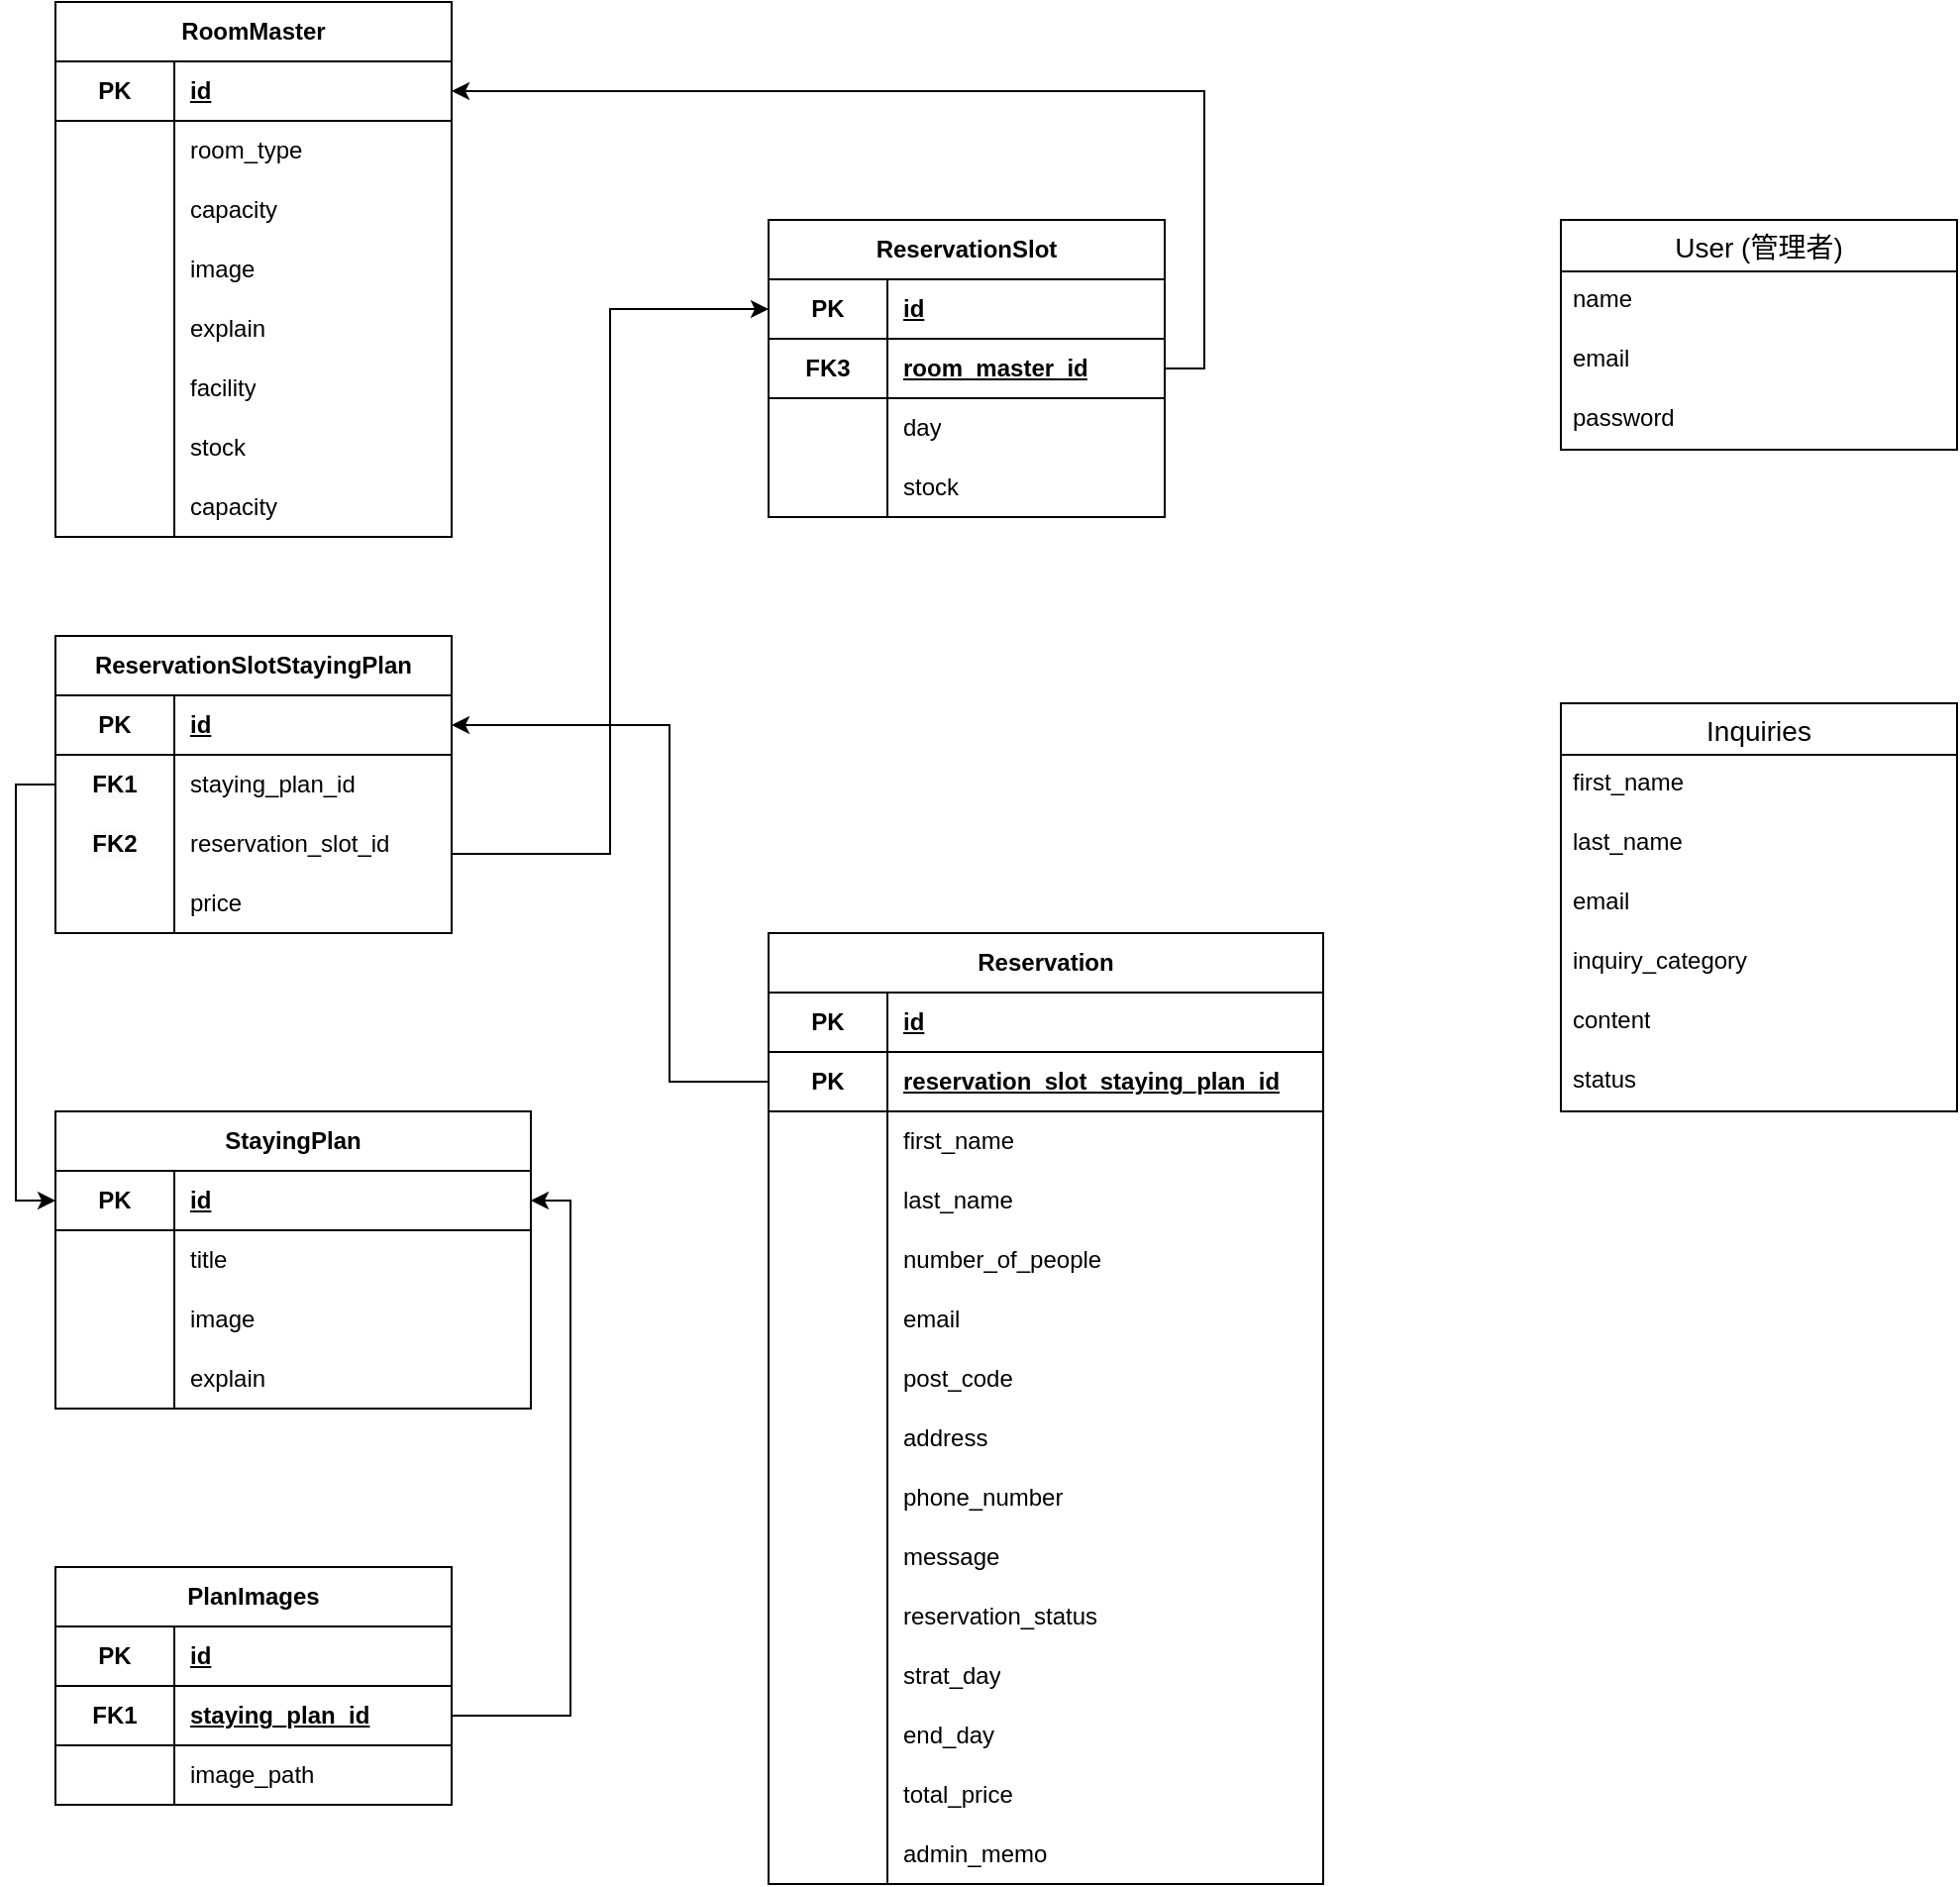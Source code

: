 <mxfile version="21.7.1" type="github">
  <diagram id="R2lEEEUBdFMjLlhIrx00" name="Page-1">
    <mxGraphModel dx="1674" dy="1890" grid="1" gridSize="10" guides="1" tooltips="1" connect="1" arrows="1" fold="1" page="1" pageScale="1" pageWidth="850" pageHeight="1100" math="0" shadow="0" extFonts="Permanent Marker^https://fonts.googleapis.com/css?family=Permanent+Marker">
      <root>
        <mxCell id="0" />
        <mxCell id="1" parent="0" />
        <mxCell id="_ixfMY5MAVE4iLFDtZC8-1" value="Reservation" style="shape=table;startSize=30;container=1;collapsible=1;childLayout=tableLayout;fixedRows=1;rowLines=0;fontStyle=1;align=center;resizeLast=1;html=1;whiteSpace=wrap;" parent="1" vertex="1">
          <mxGeometry x="480" y="440" width="280" height="480" as="geometry" />
        </mxCell>
        <mxCell id="_ixfMY5MAVE4iLFDtZC8-5" value="" style="shape=tableRow;horizontal=0;startSize=0;swimlaneHead=0;swimlaneBody=0;fillColor=none;collapsible=0;dropTarget=0;points=[[0,0.5],[1,0.5]];portConstraint=eastwest;top=0;left=0;right=0;bottom=1;html=1;" parent="_ixfMY5MAVE4iLFDtZC8-1" vertex="1">
          <mxGeometry y="30" width="280" height="30" as="geometry" />
        </mxCell>
        <mxCell id="_ixfMY5MAVE4iLFDtZC8-6" value="PK" style="shape=partialRectangle;connectable=0;fillColor=none;top=0;left=0;bottom=0;right=0;fontStyle=1;overflow=hidden;html=1;whiteSpace=wrap;" parent="_ixfMY5MAVE4iLFDtZC8-5" vertex="1">
          <mxGeometry width="60" height="30" as="geometry">
            <mxRectangle width="60" height="30" as="alternateBounds" />
          </mxGeometry>
        </mxCell>
        <mxCell id="_ixfMY5MAVE4iLFDtZC8-7" value="id" style="shape=partialRectangle;connectable=0;fillColor=none;top=0;left=0;bottom=0;right=0;align=left;spacingLeft=6;fontStyle=5;overflow=hidden;html=1;whiteSpace=wrap;" parent="_ixfMY5MAVE4iLFDtZC8-5" vertex="1">
          <mxGeometry x="60" width="220" height="30" as="geometry">
            <mxRectangle width="220" height="30" as="alternateBounds" />
          </mxGeometry>
        </mxCell>
        <mxCell id="RzWuvaZrJXU_ZFxcbraV-10" value="" style="shape=tableRow;horizontal=0;startSize=0;swimlaneHead=0;swimlaneBody=0;fillColor=none;collapsible=0;dropTarget=0;points=[[0,0.5],[1,0.5]];portConstraint=eastwest;top=0;left=0;right=0;bottom=1;html=1;" vertex="1" parent="_ixfMY5MAVE4iLFDtZC8-1">
          <mxGeometry y="60" width="280" height="30" as="geometry" />
        </mxCell>
        <mxCell id="RzWuvaZrJXU_ZFxcbraV-11" value="PK" style="shape=partialRectangle;connectable=0;fillColor=none;top=0;left=0;bottom=0;right=0;fontStyle=1;overflow=hidden;html=1;whiteSpace=wrap;" vertex="1" parent="RzWuvaZrJXU_ZFxcbraV-10">
          <mxGeometry width="60" height="30" as="geometry">
            <mxRectangle width="60" height="30" as="alternateBounds" />
          </mxGeometry>
        </mxCell>
        <mxCell id="RzWuvaZrJXU_ZFxcbraV-12" value="reservation_slot_staying_plan_id" style="shape=partialRectangle;connectable=0;fillColor=none;top=0;left=0;bottom=0;right=0;align=left;spacingLeft=6;fontStyle=5;overflow=hidden;html=1;whiteSpace=wrap;" vertex="1" parent="RzWuvaZrJXU_ZFxcbraV-10">
          <mxGeometry x="60" width="220" height="30" as="geometry">
            <mxRectangle width="220" height="30" as="alternateBounds" />
          </mxGeometry>
        </mxCell>
        <mxCell id="_ixfMY5MAVE4iLFDtZC8-8" value="" style="shape=tableRow;horizontal=0;startSize=0;swimlaneHead=0;swimlaneBody=0;fillColor=none;collapsible=0;dropTarget=0;points=[[0,0.5],[1,0.5]];portConstraint=eastwest;top=0;left=0;right=0;bottom=0;html=1;" parent="_ixfMY5MAVE4iLFDtZC8-1" vertex="1">
          <mxGeometry y="90" width="280" height="30" as="geometry" />
        </mxCell>
        <mxCell id="_ixfMY5MAVE4iLFDtZC8-9" value="" style="shape=partialRectangle;connectable=0;fillColor=none;top=0;left=0;bottom=0;right=0;editable=1;overflow=hidden;html=1;whiteSpace=wrap;" parent="_ixfMY5MAVE4iLFDtZC8-8" vertex="1">
          <mxGeometry width="60" height="30" as="geometry">
            <mxRectangle width="60" height="30" as="alternateBounds" />
          </mxGeometry>
        </mxCell>
        <mxCell id="_ixfMY5MAVE4iLFDtZC8-10" value="first_name" style="shape=partialRectangle;connectable=0;fillColor=none;top=0;left=0;bottom=0;right=0;align=left;spacingLeft=6;overflow=hidden;html=1;whiteSpace=wrap;" parent="_ixfMY5MAVE4iLFDtZC8-8" vertex="1">
          <mxGeometry x="60" width="220" height="30" as="geometry">
            <mxRectangle width="220" height="30" as="alternateBounds" />
          </mxGeometry>
        </mxCell>
        <mxCell id="_ixfMY5MAVE4iLFDtZC8-11" value="" style="shape=tableRow;horizontal=0;startSize=0;swimlaneHead=0;swimlaneBody=0;fillColor=none;collapsible=0;dropTarget=0;points=[[0,0.5],[1,0.5]];portConstraint=eastwest;top=0;left=0;right=0;bottom=0;html=1;" parent="_ixfMY5MAVE4iLFDtZC8-1" vertex="1">
          <mxGeometry y="120" width="280" height="30" as="geometry" />
        </mxCell>
        <mxCell id="_ixfMY5MAVE4iLFDtZC8-12" value="" style="shape=partialRectangle;connectable=0;fillColor=none;top=0;left=0;bottom=0;right=0;editable=1;overflow=hidden;html=1;whiteSpace=wrap;" parent="_ixfMY5MAVE4iLFDtZC8-11" vertex="1">
          <mxGeometry width="60" height="30" as="geometry">
            <mxRectangle width="60" height="30" as="alternateBounds" />
          </mxGeometry>
        </mxCell>
        <mxCell id="_ixfMY5MAVE4iLFDtZC8-13" value="last_name" style="shape=partialRectangle;connectable=0;fillColor=none;top=0;left=0;bottom=0;right=0;align=left;spacingLeft=6;overflow=hidden;html=1;whiteSpace=wrap;" parent="_ixfMY5MAVE4iLFDtZC8-11" vertex="1">
          <mxGeometry x="60" width="220" height="30" as="geometry">
            <mxRectangle width="220" height="30" as="alternateBounds" />
          </mxGeometry>
        </mxCell>
        <mxCell id="_ixfMY5MAVE4iLFDtZC8-115" value="" style="shape=tableRow;horizontal=0;startSize=0;swimlaneHead=0;swimlaneBody=0;fillColor=none;collapsible=0;dropTarget=0;points=[[0,0.5],[1,0.5]];portConstraint=eastwest;top=0;left=0;right=0;bottom=0;html=1;" parent="_ixfMY5MAVE4iLFDtZC8-1" vertex="1">
          <mxGeometry y="150" width="280" height="30" as="geometry" />
        </mxCell>
        <mxCell id="_ixfMY5MAVE4iLFDtZC8-116" value="" style="shape=partialRectangle;connectable=0;fillColor=none;top=0;left=0;bottom=0;right=0;editable=1;overflow=hidden;html=1;whiteSpace=wrap;" parent="_ixfMY5MAVE4iLFDtZC8-115" vertex="1">
          <mxGeometry width="60" height="30" as="geometry">
            <mxRectangle width="60" height="30" as="alternateBounds" />
          </mxGeometry>
        </mxCell>
        <mxCell id="_ixfMY5MAVE4iLFDtZC8-117" value="number_of_people" style="shape=partialRectangle;connectable=0;fillColor=none;top=0;left=0;bottom=0;right=0;align=left;spacingLeft=6;overflow=hidden;html=1;whiteSpace=wrap;" parent="_ixfMY5MAVE4iLFDtZC8-115" vertex="1">
          <mxGeometry x="60" width="220" height="30" as="geometry">
            <mxRectangle width="220" height="30" as="alternateBounds" />
          </mxGeometry>
        </mxCell>
        <mxCell id="_ixfMY5MAVE4iLFDtZC8-94" value="" style="shape=tableRow;horizontal=0;startSize=0;swimlaneHead=0;swimlaneBody=0;fillColor=none;collapsible=0;dropTarget=0;points=[[0,0.5],[1,0.5]];portConstraint=eastwest;top=0;left=0;right=0;bottom=0;html=1;" parent="_ixfMY5MAVE4iLFDtZC8-1" vertex="1">
          <mxGeometry y="180" width="280" height="30" as="geometry" />
        </mxCell>
        <mxCell id="_ixfMY5MAVE4iLFDtZC8-95" value="" style="shape=partialRectangle;connectable=0;fillColor=none;top=0;left=0;bottom=0;right=0;editable=1;overflow=hidden;html=1;whiteSpace=wrap;" parent="_ixfMY5MAVE4iLFDtZC8-94" vertex="1">
          <mxGeometry width="60" height="30" as="geometry">
            <mxRectangle width="60" height="30" as="alternateBounds" />
          </mxGeometry>
        </mxCell>
        <mxCell id="_ixfMY5MAVE4iLFDtZC8-96" value="email" style="shape=partialRectangle;connectable=0;fillColor=none;top=0;left=0;bottom=0;right=0;align=left;spacingLeft=6;overflow=hidden;html=1;whiteSpace=wrap;" parent="_ixfMY5MAVE4iLFDtZC8-94" vertex="1">
          <mxGeometry x="60" width="220" height="30" as="geometry">
            <mxRectangle width="220" height="30" as="alternateBounds" />
          </mxGeometry>
        </mxCell>
        <mxCell id="_ixfMY5MAVE4iLFDtZC8-100" value="" style="shape=tableRow;horizontal=0;startSize=0;swimlaneHead=0;swimlaneBody=0;fillColor=none;collapsible=0;dropTarget=0;points=[[0,0.5],[1,0.5]];portConstraint=eastwest;top=0;left=0;right=0;bottom=0;html=1;" parent="_ixfMY5MAVE4iLFDtZC8-1" vertex="1">
          <mxGeometry y="210" width="280" height="30" as="geometry" />
        </mxCell>
        <mxCell id="_ixfMY5MAVE4iLFDtZC8-101" value="" style="shape=partialRectangle;connectable=0;fillColor=none;top=0;left=0;bottom=0;right=0;editable=1;overflow=hidden;html=1;whiteSpace=wrap;" parent="_ixfMY5MAVE4iLFDtZC8-100" vertex="1">
          <mxGeometry width="60" height="30" as="geometry">
            <mxRectangle width="60" height="30" as="alternateBounds" />
          </mxGeometry>
        </mxCell>
        <mxCell id="_ixfMY5MAVE4iLFDtZC8-102" value="post_code" style="shape=partialRectangle;connectable=0;fillColor=none;top=0;left=0;bottom=0;right=0;align=left;spacingLeft=6;overflow=hidden;html=1;whiteSpace=wrap;" parent="_ixfMY5MAVE4iLFDtZC8-100" vertex="1">
          <mxGeometry x="60" width="220" height="30" as="geometry">
            <mxRectangle width="220" height="30" as="alternateBounds" />
          </mxGeometry>
        </mxCell>
        <mxCell id="_ixfMY5MAVE4iLFDtZC8-97" value="" style="shape=tableRow;horizontal=0;startSize=0;swimlaneHead=0;swimlaneBody=0;fillColor=none;collapsible=0;dropTarget=0;points=[[0,0.5],[1,0.5]];portConstraint=eastwest;top=0;left=0;right=0;bottom=0;html=1;" parent="_ixfMY5MAVE4iLFDtZC8-1" vertex="1">
          <mxGeometry y="240" width="280" height="30" as="geometry" />
        </mxCell>
        <mxCell id="_ixfMY5MAVE4iLFDtZC8-98" value="" style="shape=partialRectangle;connectable=0;fillColor=none;top=0;left=0;bottom=0;right=0;editable=1;overflow=hidden;html=1;whiteSpace=wrap;" parent="_ixfMY5MAVE4iLFDtZC8-97" vertex="1">
          <mxGeometry width="60" height="30" as="geometry">
            <mxRectangle width="60" height="30" as="alternateBounds" />
          </mxGeometry>
        </mxCell>
        <mxCell id="_ixfMY5MAVE4iLFDtZC8-99" value="address" style="shape=partialRectangle;connectable=0;fillColor=none;top=0;left=0;bottom=0;right=0;align=left;spacingLeft=6;overflow=hidden;html=1;whiteSpace=wrap;" parent="_ixfMY5MAVE4iLFDtZC8-97" vertex="1">
          <mxGeometry x="60" width="220" height="30" as="geometry">
            <mxRectangle width="220" height="30" as="alternateBounds" />
          </mxGeometry>
        </mxCell>
        <mxCell id="_ixfMY5MAVE4iLFDtZC8-103" value="" style="shape=tableRow;horizontal=0;startSize=0;swimlaneHead=0;swimlaneBody=0;fillColor=none;collapsible=0;dropTarget=0;points=[[0,0.5],[1,0.5]];portConstraint=eastwest;top=0;left=0;right=0;bottom=0;html=1;" parent="_ixfMY5MAVE4iLFDtZC8-1" vertex="1">
          <mxGeometry y="270" width="280" height="30" as="geometry" />
        </mxCell>
        <mxCell id="_ixfMY5MAVE4iLFDtZC8-104" value="" style="shape=partialRectangle;connectable=0;fillColor=none;top=0;left=0;bottom=0;right=0;editable=1;overflow=hidden;html=1;whiteSpace=wrap;" parent="_ixfMY5MAVE4iLFDtZC8-103" vertex="1">
          <mxGeometry width="60" height="30" as="geometry">
            <mxRectangle width="60" height="30" as="alternateBounds" />
          </mxGeometry>
        </mxCell>
        <mxCell id="_ixfMY5MAVE4iLFDtZC8-105" value="phone_number" style="shape=partialRectangle;connectable=0;fillColor=none;top=0;left=0;bottom=0;right=0;align=left;spacingLeft=6;overflow=hidden;html=1;whiteSpace=wrap;" parent="_ixfMY5MAVE4iLFDtZC8-103" vertex="1">
          <mxGeometry x="60" width="220" height="30" as="geometry">
            <mxRectangle width="220" height="30" as="alternateBounds" />
          </mxGeometry>
        </mxCell>
        <mxCell id="_ixfMY5MAVE4iLFDtZC8-106" value="" style="shape=tableRow;horizontal=0;startSize=0;swimlaneHead=0;swimlaneBody=0;fillColor=none;collapsible=0;dropTarget=0;points=[[0,0.5],[1,0.5]];portConstraint=eastwest;top=0;left=0;right=0;bottom=0;html=1;" parent="_ixfMY5MAVE4iLFDtZC8-1" vertex="1">
          <mxGeometry y="300" width="280" height="30" as="geometry" />
        </mxCell>
        <mxCell id="_ixfMY5MAVE4iLFDtZC8-107" value="" style="shape=partialRectangle;connectable=0;fillColor=none;top=0;left=0;bottom=0;right=0;editable=1;overflow=hidden;html=1;whiteSpace=wrap;" parent="_ixfMY5MAVE4iLFDtZC8-106" vertex="1">
          <mxGeometry width="60" height="30" as="geometry">
            <mxRectangle width="60" height="30" as="alternateBounds" />
          </mxGeometry>
        </mxCell>
        <mxCell id="_ixfMY5MAVE4iLFDtZC8-108" value="message" style="shape=partialRectangle;connectable=0;fillColor=none;top=0;left=0;bottom=0;right=0;align=left;spacingLeft=6;overflow=hidden;html=1;whiteSpace=wrap;" parent="_ixfMY5MAVE4iLFDtZC8-106" vertex="1">
          <mxGeometry x="60" width="220" height="30" as="geometry">
            <mxRectangle width="220" height="30" as="alternateBounds" />
          </mxGeometry>
        </mxCell>
        <mxCell id="nkFYvrB3Nfpvy7fEfLyU-3" value="" style="shape=tableRow;horizontal=0;startSize=0;swimlaneHead=0;swimlaneBody=0;fillColor=none;collapsible=0;dropTarget=0;points=[[0,0.5],[1,0.5]];portConstraint=eastwest;top=0;left=0;right=0;bottom=0;html=1;" parent="_ixfMY5MAVE4iLFDtZC8-1" vertex="1">
          <mxGeometry y="330" width="280" height="30" as="geometry" />
        </mxCell>
        <mxCell id="nkFYvrB3Nfpvy7fEfLyU-4" value="" style="shape=partialRectangle;connectable=0;fillColor=none;top=0;left=0;bottom=0;right=0;editable=1;overflow=hidden;html=1;whiteSpace=wrap;" parent="nkFYvrB3Nfpvy7fEfLyU-3" vertex="1">
          <mxGeometry width="60" height="30" as="geometry">
            <mxRectangle width="60" height="30" as="alternateBounds" />
          </mxGeometry>
        </mxCell>
        <mxCell id="nkFYvrB3Nfpvy7fEfLyU-5" value="reservation_status" style="shape=partialRectangle;connectable=0;fillColor=none;top=0;left=0;bottom=0;right=0;align=left;spacingLeft=6;overflow=hidden;html=1;whiteSpace=wrap;" parent="nkFYvrB3Nfpvy7fEfLyU-3" vertex="1">
          <mxGeometry x="60" width="220" height="30" as="geometry">
            <mxRectangle width="220" height="30" as="alternateBounds" />
          </mxGeometry>
        </mxCell>
        <mxCell id="nkFYvrB3Nfpvy7fEfLyU-24" value="" style="shape=tableRow;horizontal=0;startSize=0;swimlaneHead=0;swimlaneBody=0;fillColor=none;collapsible=0;dropTarget=0;points=[[0,0.5],[1,0.5]];portConstraint=eastwest;top=0;left=0;right=0;bottom=0;html=1;" parent="_ixfMY5MAVE4iLFDtZC8-1" vertex="1">
          <mxGeometry y="360" width="280" height="30" as="geometry" />
        </mxCell>
        <mxCell id="nkFYvrB3Nfpvy7fEfLyU-25" value="" style="shape=partialRectangle;connectable=0;fillColor=none;top=0;left=0;bottom=0;right=0;editable=1;overflow=hidden;html=1;whiteSpace=wrap;" parent="nkFYvrB3Nfpvy7fEfLyU-24" vertex="1">
          <mxGeometry width="60" height="30" as="geometry">
            <mxRectangle width="60" height="30" as="alternateBounds" />
          </mxGeometry>
        </mxCell>
        <mxCell id="nkFYvrB3Nfpvy7fEfLyU-26" value="strat_day" style="shape=partialRectangle;connectable=0;fillColor=none;top=0;left=0;bottom=0;right=0;align=left;spacingLeft=6;overflow=hidden;html=1;whiteSpace=wrap;" parent="nkFYvrB3Nfpvy7fEfLyU-24" vertex="1">
          <mxGeometry x="60" width="220" height="30" as="geometry">
            <mxRectangle width="220" height="30" as="alternateBounds" />
          </mxGeometry>
        </mxCell>
        <mxCell id="duWjMnijmBsmm2A-lt3h-3" value="" style="shape=tableRow;horizontal=0;startSize=0;swimlaneHead=0;swimlaneBody=0;fillColor=none;collapsible=0;dropTarget=0;points=[[0,0.5],[1,0.5]];portConstraint=eastwest;top=0;left=0;right=0;bottom=0;html=1;" parent="_ixfMY5MAVE4iLFDtZC8-1" vertex="1">
          <mxGeometry y="390" width="280" height="30" as="geometry" />
        </mxCell>
        <mxCell id="duWjMnijmBsmm2A-lt3h-4" value="" style="shape=partialRectangle;connectable=0;fillColor=none;top=0;left=0;bottom=0;right=0;editable=1;overflow=hidden;html=1;whiteSpace=wrap;" parent="duWjMnijmBsmm2A-lt3h-3" vertex="1">
          <mxGeometry width="60" height="30" as="geometry">
            <mxRectangle width="60" height="30" as="alternateBounds" />
          </mxGeometry>
        </mxCell>
        <mxCell id="duWjMnijmBsmm2A-lt3h-5" value="end_day" style="shape=partialRectangle;connectable=0;fillColor=none;top=0;left=0;bottom=0;right=0;align=left;spacingLeft=6;overflow=hidden;html=1;whiteSpace=wrap;" parent="duWjMnijmBsmm2A-lt3h-3" vertex="1">
          <mxGeometry x="60" width="220" height="30" as="geometry">
            <mxRectangle width="220" height="30" as="alternateBounds" />
          </mxGeometry>
        </mxCell>
        <mxCell id="duWjMnijmBsmm2A-lt3h-9" value="" style="shape=tableRow;horizontal=0;startSize=0;swimlaneHead=0;swimlaneBody=0;fillColor=none;collapsible=0;dropTarget=0;points=[[0,0.5],[1,0.5]];portConstraint=eastwest;top=0;left=0;right=0;bottom=0;html=1;" parent="_ixfMY5MAVE4iLFDtZC8-1" vertex="1">
          <mxGeometry y="420" width="280" height="30" as="geometry" />
        </mxCell>
        <mxCell id="duWjMnijmBsmm2A-lt3h-10" value="" style="shape=partialRectangle;connectable=0;fillColor=none;top=0;left=0;bottom=0;right=0;editable=1;overflow=hidden;html=1;whiteSpace=wrap;" parent="duWjMnijmBsmm2A-lt3h-9" vertex="1">
          <mxGeometry width="60" height="30" as="geometry">
            <mxRectangle width="60" height="30" as="alternateBounds" />
          </mxGeometry>
        </mxCell>
        <mxCell id="duWjMnijmBsmm2A-lt3h-11" value="total_price" style="shape=partialRectangle;connectable=0;fillColor=none;top=0;left=0;bottom=0;right=0;align=left;spacingLeft=6;overflow=hidden;html=1;whiteSpace=wrap;" parent="duWjMnijmBsmm2A-lt3h-9" vertex="1">
          <mxGeometry x="60" width="220" height="30" as="geometry">
            <mxRectangle width="220" height="30" as="alternateBounds" />
          </mxGeometry>
        </mxCell>
        <mxCell id="nkFYvrB3Nfpvy7fEfLyU-27" value="" style="shape=tableRow;horizontal=0;startSize=0;swimlaneHead=0;swimlaneBody=0;fillColor=none;collapsible=0;dropTarget=0;points=[[0,0.5],[1,0.5]];portConstraint=eastwest;top=0;left=0;right=0;bottom=0;html=1;" parent="_ixfMY5MAVE4iLFDtZC8-1" vertex="1">
          <mxGeometry y="450" width="280" height="30" as="geometry" />
        </mxCell>
        <mxCell id="nkFYvrB3Nfpvy7fEfLyU-28" value="" style="shape=partialRectangle;connectable=0;fillColor=none;top=0;left=0;bottom=0;right=0;editable=1;overflow=hidden;html=1;whiteSpace=wrap;" parent="nkFYvrB3Nfpvy7fEfLyU-27" vertex="1">
          <mxGeometry width="60" height="30" as="geometry">
            <mxRectangle width="60" height="30" as="alternateBounds" />
          </mxGeometry>
        </mxCell>
        <mxCell id="nkFYvrB3Nfpvy7fEfLyU-29" value="admin_memo" style="shape=partialRectangle;connectable=0;fillColor=none;top=0;left=0;bottom=0;right=0;align=left;spacingLeft=6;overflow=hidden;html=1;whiteSpace=wrap;" parent="nkFYvrB3Nfpvy7fEfLyU-27" vertex="1">
          <mxGeometry x="60" width="220" height="30" as="geometry">
            <mxRectangle width="220" height="30" as="alternateBounds" />
          </mxGeometry>
        </mxCell>
        <mxCell id="_ixfMY5MAVE4iLFDtZC8-14" value="StayingPlan" style="shape=table;startSize=30;container=1;collapsible=1;childLayout=tableLayout;fixedRows=1;rowLines=0;fontStyle=1;align=center;resizeLast=1;html=1;whiteSpace=wrap;" parent="1" vertex="1">
          <mxGeometry x="120" y="530" width="240" height="150" as="geometry">
            <mxRectangle x="120" y="480" width="110" height="30" as="alternateBounds" />
          </mxGeometry>
        </mxCell>
        <mxCell id="nkFYvrB3Nfpvy7fEfLyU-54" value="" style="shape=tableRow;horizontal=0;startSize=0;swimlaneHead=0;swimlaneBody=0;fillColor=none;collapsible=0;dropTarget=0;points=[[0,0.5],[1,0.5]];portConstraint=eastwest;top=0;left=0;right=0;bottom=1;html=1;" parent="_ixfMY5MAVE4iLFDtZC8-14" vertex="1">
          <mxGeometry y="30" width="240" height="30" as="geometry" />
        </mxCell>
        <mxCell id="nkFYvrB3Nfpvy7fEfLyU-55" value="PK" style="shape=partialRectangle;connectable=0;fillColor=none;top=0;left=0;bottom=0;right=0;fontStyle=1;overflow=hidden;html=1;whiteSpace=wrap;" parent="nkFYvrB3Nfpvy7fEfLyU-54" vertex="1">
          <mxGeometry width="60" height="30" as="geometry">
            <mxRectangle width="60" height="30" as="alternateBounds" />
          </mxGeometry>
        </mxCell>
        <mxCell id="nkFYvrB3Nfpvy7fEfLyU-56" value="id" style="shape=partialRectangle;connectable=0;fillColor=none;top=0;left=0;bottom=0;right=0;align=left;spacingLeft=6;fontStyle=5;overflow=hidden;html=1;whiteSpace=wrap;" parent="nkFYvrB3Nfpvy7fEfLyU-54" vertex="1">
          <mxGeometry x="60" width="180" height="30" as="geometry">
            <mxRectangle width="180" height="30" as="alternateBounds" />
          </mxGeometry>
        </mxCell>
        <mxCell id="_ixfMY5MAVE4iLFDtZC8-21" value="" style="shape=tableRow;horizontal=0;startSize=0;swimlaneHead=0;swimlaneBody=0;fillColor=none;collapsible=0;dropTarget=0;points=[[0,0.5],[1,0.5]];portConstraint=eastwest;top=0;left=0;right=0;bottom=0;html=1;" parent="_ixfMY5MAVE4iLFDtZC8-14" vertex="1">
          <mxGeometry y="60" width="240" height="30" as="geometry" />
        </mxCell>
        <mxCell id="_ixfMY5MAVE4iLFDtZC8-22" value="" style="shape=partialRectangle;connectable=0;fillColor=none;top=0;left=0;bottom=0;right=0;editable=1;overflow=hidden;html=1;whiteSpace=wrap;" parent="_ixfMY5MAVE4iLFDtZC8-21" vertex="1">
          <mxGeometry width="60" height="30" as="geometry">
            <mxRectangle width="60" height="30" as="alternateBounds" />
          </mxGeometry>
        </mxCell>
        <mxCell id="_ixfMY5MAVE4iLFDtZC8-23" value="title" style="shape=partialRectangle;connectable=0;fillColor=none;top=0;left=0;bottom=0;right=0;align=left;spacingLeft=6;overflow=hidden;html=1;whiteSpace=wrap;" parent="_ixfMY5MAVE4iLFDtZC8-21" vertex="1">
          <mxGeometry x="60" width="180" height="30" as="geometry">
            <mxRectangle width="180" height="30" as="alternateBounds" />
          </mxGeometry>
        </mxCell>
        <mxCell id="_ixfMY5MAVE4iLFDtZC8-87" value="" style="shape=tableRow;horizontal=0;startSize=0;swimlaneHead=0;swimlaneBody=0;fillColor=none;collapsible=0;dropTarget=0;points=[[0,0.5],[1,0.5]];portConstraint=eastwest;top=0;left=0;right=0;bottom=0;html=1;" parent="_ixfMY5MAVE4iLFDtZC8-14" vertex="1">
          <mxGeometry y="90" width="240" height="30" as="geometry" />
        </mxCell>
        <mxCell id="_ixfMY5MAVE4iLFDtZC8-88" value="" style="shape=partialRectangle;connectable=0;fillColor=none;top=0;left=0;bottom=0;right=0;editable=1;overflow=hidden;html=1;whiteSpace=wrap;" parent="_ixfMY5MAVE4iLFDtZC8-87" vertex="1">
          <mxGeometry width="60" height="30" as="geometry">
            <mxRectangle width="60" height="30" as="alternateBounds" />
          </mxGeometry>
        </mxCell>
        <mxCell id="_ixfMY5MAVE4iLFDtZC8-89" value="image" style="shape=partialRectangle;connectable=0;fillColor=none;top=0;left=0;bottom=0;right=0;align=left;spacingLeft=6;overflow=hidden;html=1;whiteSpace=wrap;" parent="_ixfMY5MAVE4iLFDtZC8-87" vertex="1">
          <mxGeometry x="60" width="180" height="30" as="geometry">
            <mxRectangle width="180" height="30" as="alternateBounds" />
          </mxGeometry>
        </mxCell>
        <mxCell id="_ixfMY5MAVE4iLFDtZC8-90" value="" style="shape=tableRow;horizontal=0;startSize=0;swimlaneHead=0;swimlaneBody=0;fillColor=none;collapsible=0;dropTarget=0;points=[[0,0.5],[1,0.5]];portConstraint=eastwest;top=0;left=0;right=0;bottom=0;html=1;" parent="_ixfMY5MAVE4iLFDtZC8-14" vertex="1">
          <mxGeometry y="120" width="240" height="30" as="geometry" />
        </mxCell>
        <mxCell id="_ixfMY5MAVE4iLFDtZC8-91" value="" style="shape=partialRectangle;connectable=0;fillColor=none;top=0;left=0;bottom=0;right=0;editable=1;overflow=hidden;html=1;whiteSpace=wrap;" parent="_ixfMY5MAVE4iLFDtZC8-90" vertex="1">
          <mxGeometry width="60" height="30" as="geometry">
            <mxRectangle width="60" height="30" as="alternateBounds" />
          </mxGeometry>
        </mxCell>
        <mxCell id="_ixfMY5MAVE4iLFDtZC8-92" value="explain" style="shape=partialRectangle;connectable=0;fillColor=none;top=0;left=0;bottom=0;right=0;align=left;spacingLeft=6;overflow=hidden;html=1;whiteSpace=wrap;" parent="_ixfMY5MAVE4iLFDtZC8-90" vertex="1">
          <mxGeometry x="60" width="180" height="30" as="geometry">
            <mxRectangle width="180" height="30" as="alternateBounds" />
          </mxGeometry>
        </mxCell>
        <mxCell id="_ixfMY5MAVE4iLFDtZC8-27" value="ReservationSlot" style="shape=table;startSize=30;container=1;collapsible=1;childLayout=tableLayout;fixedRows=1;rowLines=0;fontStyle=1;align=center;resizeLast=1;html=1;whiteSpace=wrap;" parent="1" vertex="1">
          <mxGeometry x="480" y="80" width="200" height="150" as="geometry" />
        </mxCell>
        <mxCell id="_ixfMY5MAVE4iLFDtZC8-31" value="" style="shape=tableRow;horizontal=0;startSize=0;swimlaneHead=0;swimlaneBody=0;fillColor=none;collapsible=0;dropTarget=0;points=[[0,0.5],[1,0.5]];portConstraint=eastwest;top=0;left=0;right=0;bottom=1;html=1;" parent="_ixfMY5MAVE4iLFDtZC8-27" vertex="1">
          <mxGeometry y="30" width="200" height="30" as="geometry" />
        </mxCell>
        <mxCell id="_ixfMY5MAVE4iLFDtZC8-32" value="PK" style="shape=partialRectangle;connectable=0;fillColor=none;top=0;left=0;bottom=0;right=0;fontStyle=1;overflow=hidden;html=1;whiteSpace=wrap;" parent="_ixfMY5MAVE4iLFDtZC8-31" vertex="1">
          <mxGeometry width="60" height="30" as="geometry">
            <mxRectangle width="60" height="30" as="alternateBounds" />
          </mxGeometry>
        </mxCell>
        <mxCell id="_ixfMY5MAVE4iLFDtZC8-33" value="id" style="shape=partialRectangle;connectable=0;fillColor=none;top=0;left=0;bottom=0;right=0;align=left;spacingLeft=6;fontStyle=5;overflow=hidden;html=1;whiteSpace=wrap;" parent="_ixfMY5MAVE4iLFDtZC8-31" vertex="1">
          <mxGeometry x="60" width="140" height="30" as="geometry">
            <mxRectangle width="140" height="30" as="alternateBounds" />
          </mxGeometry>
        </mxCell>
        <mxCell id="uPQFOtAX56aPG2OBGJ0J-12" value="" style="shape=tableRow;horizontal=0;startSize=0;swimlaneHead=0;swimlaneBody=0;fillColor=none;collapsible=0;dropTarget=0;points=[[0,0.5],[1,0.5]];portConstraint=eastwest;top=0;left=0;right=0;bottom=1;html=1;" parent="_ixfMY5MAVE4iLFDtZC8-27" vertex="1">
          <mxGeometry y="60" width="200" height="30" as="geometry" />
        </mxCell>
        <mxCell id="uPQFOtAX56aPG2OBGJ0J-13" value="FK3" style="shape=partialRectangle;connectable=0;fillColor=none;top=0;left=0;bottom=0;right=0;fontStyle=1;overflow=hidden;html=1;whiteSpace=wrap;" parent="uPQFOtAX56aPG2OBGJ0J-12" vertex="1">
          <mxGeometry width="60" height="30" as="geometry">
            <mxRectangle width="60" height="30" as="alternateBounds" />
          </mxGeometry>
        </mxCell>
        <mxCell id="uPQFOtAX56aPG2OBGJ0J-14" value="room_master_id" style="shape=partialRectangle;connectable=0;fillColor=none;top=0;left=0;bottom=0;right=0;align=left;spacingLeft=6;fontStyle=5;overflow=hidden;html=1;whiteSpace=wrap;" parent="uPQFOtAX56aPG2OBGJ0J-12" vertex="1">
          <mxGeometry x="60" width="140" height="30" as="geometry">
            <mxRectangle width="140" height="30" as="alternateBounds" />
          </mxGeometry>
        </mxCell>
        <mxCell id="_ixfMY5MAVE4iLFDtZC8-37" value="" style="shape=tableRow;horizontal=0;startSize=0;swimlaneHead=0;swimlaneBody=0;fillColor=none;collapsible=0;dropTarget=0;points=[[0,0.5],[1,0.5]];portConstraint=eastwest;top=0;left=0;right=0;bottom=0;html=1;" parent="_ixfMY5MAVE4iLFDtZC8-27" vertex="1">
          <mxGeometry y="90" width="200" height="30" as="geometry" />
        </mxCell>
        <mxCell id="_ixfMY5MAVE4iLFDtZC8-38" value="" style="shape=partialRectangle;connectable=0;fillColor=none;top=0;left=0;bottom=0;right=0;editable=1;overflow=hidden;html=1;whiteSpace=wrap;" parent="_ixfMY5MAVE4iLFDtZC8-37" vertex="1">
          <mxGeometry width="60" height="30" as="geometry">
            <mxRectangle width="60" height="30" as="alternateBounds" />
          </mxGeometry>
        </mxCell>
        <mxCell id="_ixfMY5MAVE4iLFDtZC8-39" value="day" style="shape=partialRectangle;connectable=0;fillColor=none;top=0;left=0;bottom=0;right=0;align=left;spacingLeft=6;overflow=hidden;html=1;whiteSpace=wrap;" parent="_ixfMY5MAVE4iLFDtZC8-37" vertex="1">
          <mxGeometry x="60" width="140" height="30" as="geometry">
            <mxRectangle width="140" height="30" as="alternateBounds" />
          </mxGeometry>
        </mxCell>
        <mxCell id="_ixfMY5MAVE4iLFDtZC8-67" value="" style="shape=tableRow;horizontal=0;startSize=0;swimlaneHead=0;swimlaneBody=0;fillColor=none;collapsible=0;dropTarget=0;points=[[0,0.5],[1,0.5]];portConstraint=eastwest;top=0;left=0;right=0;bottom=0;html=1;" parent="_ixfMY5MAVE4iLFDtZC8-27" vertex="1">
          <mxGeometry y="120" width="200" height="30" as="geometry" />
        </mxCell>
        <mxCell id="_ixfMY5MAVE4iLFDtZC8-68" value="" style="shape=partialRectangle;connectable=0;fillColor=none;top=0;left=0;bottom=0;right=0;editable=1;overflow=hidden;html=1;whiteSpace=wrap;" parent="_ixfMY5MAVE4iLFDtZC8-67" vertex="1">
          <mxGeometry width="60" height="30" as="geometry">
            <mxRectangle width="60" height="30" as="alternateBounds" />
          </mxGeometry>
        </mxCell>
        <mxCell id="_ixfMY5MAVE4iLFDtZC8-69" value="stock" style="shape=partialRectangle;connectable=0;fillColor=none;top=0;left=0;bottom=0;right=0;align=left;spacingLeft=6;overflow=hidden;html=1;whiteSpace=wrap;" parent="_ixfMY5MAVE4iLFDtZC8-67" vertex="1">
          <mxGeometry x="60" width="140" height="30" as="geometry">
            <mxRectangle width="140" height="30" as="alternateBounds" />
          </mxGeometry>
        </mxCell>
        <mxCell id="_ixfMY5MAVE4iLFDtZC8-54" value="Inquiries" style="swimlane;fontStyle=0;childLayout=stackLayout;horizontal=1;startSize=26;horizontalStack=0;resizeParent=1;resizeParentMax=0;resizeLast=0;collapsible=1;marginBottom=0;align=center;fontSize=14;" parent="1" vertex="1">
          <mxGeometry x="880" y="324" width="200" height="206" as="geometry" />
        </mxCell>
        <mxCell id="_ixfMY5MAVE4iLFDtZC8-55" value="first_name" style="text;strokeColor=none;fillColor=none;spacingLeft=4;spacingRight=4;overflow=hidden;rotatable=0;points=[[0,0.5],[1,0.5]];portConstraint=eastwest;fontSize=12;whiteSpace=wrap;html=1;" parent="_ixfMY5MAVE4iLFDtZC8-54" vertex="1">
          <mxGeometry y="26" width="200" height="30" as="geometry" />
        </mxCell>
        <mxCell id="_ixfMY5MAVE4iLFDtZC8-56" value="last_name" style="text;strokeColor=none;fillColor=none;spacingLeft=4;spacingRight=4;overflow=hidden;rotatable=0;points=[[0,0.5],[1,0.5]];portConstraint=eastwest;fontSize=12;whiteSpace=wrap;html=1;" parent="_ixfMY5MAVE4iLFDtZC8-54" vertex="1">
          <mxGeometry y="56" width="200" height="30" as="geometry" />
        </mxCell>
        <mxCell id="_ixfMY5MAVE4iLFDtZC8-57" value="email" style="text;strokeColor=none;fillColor=none;spacingLeft=4;spacingRight=4;overflow=hidden;rotatable=0;points=[[0,0.5],[1,0.5]];portConstraint=eastwest;fontSize=12;whiteSpace=wrap;html=1;" parent="_ixfMY5MAVE4iLFDtZC8-54" vertex="1">
          <mxGeometry y="86" width="200" height="30" as="geometry" />
        </mxCell>
        <mxCell id="_ixfMY5MAVE4iLFDtZC8-120" value="inquiry_category" style="text;strokeColor=none;fillColor=none;spacingLeft=4;spacingRight=4;overflow=hidden;rotatable=0;points=[[0,0.5],[1,0.5]];portConstraint=eastwest;fontSize=12;whiteSpace=wrap;html=1;" parent="_ixfMY5MAVE4iLFDtZC8-54" vertex="1">
          <mxGeometry y="116" width="200" height="30" as="geometry" />
        </mxCell>
        <mxCell id="_ixfMY5MAVE4iLFDtZC8-121" value="content" style="text;strokeColor=none;fillColor=none;spacingLeft=4;spacingRight=4;overflow=hidden;rotatable=0;points=[[0,0.5],[1,0.5]];portConstraint=eastwest;fontSize=12;whiteSpace=wrap;html=1;" parent="_ixfMY5MAVE4iLFDtZC8-54" vertex="1">
          <mxGeometry y="146" width="200" height="30" as="geometry" />
        </mxCell>
        <mxCell id="_ixfMY5MAVE4iLFDtZC8-122" value="status" style="text;strokeColor=none;fillColor=none;spacingLeft=4;spacingRight=4;overflow=hidden;rotatable=0;points=[[0,0.5],[1,0.5]];portConstraint=eastwest;fontSize=12;whiteSpace=wrap;html=1;" parent="_ixfMY5MAVE4iLFDtZC8-54" vertex="1">
          <mxGeometry y="176" width="200" height="30" as="geometry" />
        </mxCell>
        <mxCell id="_ixfMY5MAVE4iLFDtZC8-58" value="User (管理者)" style="swimlane;fontStyle=0;childLayout=stackLayout;horizontal=1;startSize=26;horizontalStack=0;resizeParent=1;resizeParentMax=0;resizeLast=0;collapsible=1;marginBottom=0;align=center;fontSize=14;" parent="1" vertex="1">
          <mxGeometry x="880" y="80" width="200" height="116" as="geometry" />
        </mxCell>
        <mxCell id="_ixfMY5MAVE4iLFDtZC8-59" value="name" style="text;strokeColor=none;fillColor=none;spacingLeft=4;spacingRight=4;overflow=hidden;rotatable=0;points=[[0,0.5],[1,0.5]];portConstraint=eastwest;fontSize=12;whiteSpace=wrap;html=1;" parent="_ixfMY5MAVE4iLFDtZC8-58" vertex="1">
          <mxGeometry y="26" width="200" height="30" as="geometry" />
        </mxCell>
        <mxCell id="_ixfMY5MAVE4iLFDtZC8-60" value="email" style="text;strokeColor=none;fillColor=none;spacingLeft=4;spacingRight=4;overflow=hidden;rotatable=0;points=[[0,0.5],[1,0.5]];portConstraint=eastwest;fontSize=12;whiteSpace=wrap;html=1;" parent="_ixfMY5MAVE4iLFDtZC8-58" vertex="1">
          <mxGeometry y="56" width="200" height="30" as="geometry" />
        </mxCell>
        <mxCell id="_ixfMY5MAVE4iLFDtZC8-61" value="password" style="text;strokeColor=none;fillColor=none;spacingLeft=4;spacingRight=4;overflow=hidden;rotatable=0;points=[[0,0.5],[1,0.5]];portConstraint=eastwest;fontSize=12;whiteSpace=wrap;html=1;" parent="_ixfMY5MAVE4iLFDtZC8-58" vertex="1">
          <mxGeometry y="86" width="200" height="30" as="geometry" />
        </mxCell>
        <mxCell id="_ixfMY5MAVE4iLFDtZC8-137" value="ReservationSlotStayingPlan" style="shape=table;startSize=30;container=1;collapsible=1;childLayout=tableLayout;fixedRows=1;rowLines=0;fontStyle=1;align=center;resizeLast=1;html=1;whiteSpace=wrap;" parent="1" vertex="1">
          <mxGeometry x="120" y="290" width="200" height="150" as="geometry" />
        </mxCell>
        <mxCell id="_ixfMY5MAVE4iLFDtZC8-141" value="" style="shape=tableRow;horizontal=0;startSize=0;swimlaneHead=0;swimlaneBody=0;fillColor=none;collapsible=0;dropTarget=0;points=[[0,0.5],[1,0.5]];portConstraint=eastwest;top=0;left=0;right=0;bottom=1;html=1;" parent="_ixfMY5MAVE4iLFDtZC8-137" vertex="1">
          <mxGeometry y="30" width="200" height="30" as="geometry" />
        </mxCell>
        <mxCell id="_ixfMY5MAVE4iLFDtZC8-142" value="PK" style="shape=partialRectangle;connectable=0;fillColor=none;top=0;left=0;bottom=0;right=0;fontStyle=1;overflow=hidden;html=1;whiteSpace=wrap;" parent="_ixfMY5MAVE4iLFDtZC8-141" vertex="1">
          <mxGeometry width="60" height="30" as="geometry">
            <mxRectangle width="60" height="30" as="alternateBounds" />
          </mxGeometry>
        </mxCell>
        <mxCell id="_ixfMY5MAVE4iLFDtZC8-143" value="id" style="shape=partialRectangle;connectable=0;fillColor=none;top=0;left=0;bottom=0;right=0;align=left;spacingLeft=6;fontStyle=5;overflow=hidden;html=1;whiteSpace=wrap;" parent="_ixfMY5MAVE4iLFDtZC8-141" vertex="1">
          <mxGeometry x="60" width="140" height="30" as="geometry">
            <mxRectangle width="140" height="30" as="alternateBounds" />
          </mxGeometry>
        </mxCell>
        <mxCell id="_ixfMY5MAVE4iLFDtZC8-144" value="" style="shape=tableRow;horizontal=0;startSize=0;swimlaneHead=0;swimlaneBody=0;fillColor=none;collapsible=0;dropTarget=0;points=[[0,0.5],[1,0.5]];portConstraint=eastwest;top=0;left=0;right=0;bottom=0;html=1;" parent="_ixfMY5MAVE4iLFDtZC8-137" vertex="1">
          <mxGeometry y="60" width="200" height="30" as="geometry" />
        </mxCell>
        <mxCell id="_ixfMY5MAVE4iLFDtZC8-145" value="&lt;span style=&quot;color: rgb(0, 0, 0); font-family: Helvetica; font-size: 12px; font-style: normal; font-variant-ligatures: normal; font-variant-caps: normal; font-weight: 700; letter-spacing: normal; orphans: 2; text-align: center; text-indent: 0px; text-transform: none; widows: 2; word-spacing: 0px; -webkit-text-stroke-width: 0px; background-color: rgb(251, 251, 251); text-decoration-thickness: initial; text-decoration-style: initial; text-decoration-color: initial; float: none; display: inline !important;&quot;&gt;FK1&lt;/span&gt;" style="shape=partialRectangle;connectable=0;fillColor=none;top=0;left=0;bottom=0;right=0;editable=1;overflow=hidden;html=1;whiteSpace=wrap;" parent="_ixfMY5MAVE4iLFDtZC8-144" vertex="1">
          <mxGeometry width="60" height="30" as="geometry">
            <mxRectangle width="60" height="30" as="alternateBounds" />
          </mxGeometry>
        </mxCell>
        <mxCell id="_ixfMY5MAVE4iLFDtZC8-146" value="staying_plan_id" style="shape=partialRectangle;connectable=0;fillColor=none;top=0;left=0;bottom=0;right=0;align=left;spacingLeft=6;overflow=hidden;html=1;whiteSpace=wrap;" parent="_ixfMY5MAVE4iLFDtZC8-144" vertex="1">
          <mxGeometry x="60" width="140" height="30" as="geometry">
            <mxRectangle width="140" height="30" as="alternateBounds" />
          </mxGeometry>
        </mxCell>
        <mxCell id="duWjMnijmBsmm2A-lt3h-12" value="" style="shape=tableRow;horizontal=0;startSize=0;swimlaneHead=0;swimlaneBody=0;fillColor=none;collapsible=0;dropTarget=0;points=[[0,0.5],[1,0.5]];portConstraint=eastwest;top=0;left=0;right=0;bottom=0;html=1;" parent="_ixfMY5MAVE4iLFDtZC8-137" vertex="1">
          <mxGeometry y="90" width="200" height="30" as="geometry" />
        </mxCell>
        <mxCell id="duWjMnijmBsmm2A-lt3h-13" value="&lt;span style=&quot;color: rgb(0, 0, 0); font-family: Helvetica; font-size: 12px; font-style: normal; font-variant-ligatures: normal; font-variant-caps: normal; font-weight: 700; letter-spacing: normal; orphans: 2; text-align: center; text-indent: 0px; text-transform: none; widows: 2; word-spacing: 0px; -webkit-text-stroke-width: 0px; background-color: rgb(251, 251, 251); text-decoration-thickness: initial; text-decoration-style: initial; text-decoration-color: initial; float: none; display: inline !important;&quot;&gt;FK2&lt;/span&gt;" style="shape=partialRectangle;connectable=0;fillColor=none;top=0;left=0;bottom=0;right=0;editable=1;overflow=hidden;html=1;whiteSpace=wrap;" parent="duWjMnijmBsmm2A-lt3h-12" vertex="1">
          <mxGeometry width="60" height="30" as="geometry">
            <mxRectangle width="60" height="30" as="alternateBounds" />
          </mxGeometry>
        </mxCell>
        <mxCell id="duWjMnijmBsmm2A-lt3h-14" value="reservation_slot_id" style="shape=partialRectangle;connectable=0;fillColor=none;top=0;left=0;bottom=0;right=0;align=left;spacingLeft=6;overflow=hidden;html=1;whiteSpace=wrap;" parent="duWjMnijmBsmm2A-lt3h-12" vertex="1">
          <mxGeometry x="60" width="140" height="30" as="geometry">
            <mxRectangle width="140" height="30" as="alternateBounds" />
          </mxGeometry>
        </mxCell>
        <mxCell id="TBGgx2zcXLau5n6AvZ8Z-15" value="" style="shape=tableRow;horizontal=0;startSize=0;swimlaneHead=0;swimlaneBody=0;fillColor=none;collapsible=0;dropTarget=0;points=[[0,0.5],[1,0.5]];portConstraint=eastwest;top=0;left=0;right=0;bottom=0;html=1;" parent="_ixfMY5MAVE4iLFDtZC8-137" vertex="1">
          <mxGeometry y="120" width="200" height="30" as="geometry" />
        </mxCell>
        <mxCell id="TBGgx2zcXLau5n6AvZ8Z-16" value="" style="shape=partialRectangle;connectable=0;fillColor=none;top=0;left=0;bottom=0;right=0;editable=1;overflow=hidden;html=1;whiteSpace=wrap;" parent="TBGgx2zcXLau5n6AvZ8Z-15" vertex="1">
          <mxGeometry width="60" height="30" as="geometry">
            <mxRectangle width="60" height="30" as="alternateBounds" />
          </mxGeometry>
        </mxCell>
        <mxCell id="TBGgx2zcXLau5n6AvZ8Z-17" value="price" style="shape=partialRectangle;connectable=0;fillColor=none;top=0;left=0;bottom=0;right=0;align=left;spacingLeft=6;overflow=hidden;html=1;whiteSpace=wrap;" parent="TBGgx2zcXLau5n6AvZ8Z-15" vertex="1">
          <mxGeometry x="60" width="140" height="30" as="geometry">
            <mxRectangle width="140" height="30" as="alternateBounds" />
          </mxGeometry>
        </mxCell>
        <mxCell id="nkFYvrB3Nfpvy7fEfLyU-7" value="RoomMaster" style="shape=table;startSize=30;container=1;collapsible=1;childLayout=tableLayout;fixedRows=1;rowLines=0;fontStyle=1;align=center;resizeLast=1;html=1;whiteSpace=wrap;" parent="1" vertex="1">
          <mxGeometry x="120" y="-30" width="200" height="270" as="geometry" />
        </mxCell>
        <mxCell id="nkFYvrB3Nfpvy7fEfLyU-8" value="" style="shape=tableRow;horizontal=0;startSize=0;swimlaneHead=0;swimlaneBody=0;fillColor=none;collapsible=0;dropTarget=0;points=[[0,0.5],[1,0.5]];portConstraint=eastwest;top=0;left=0;right=0;bottom=1;html=1;" parent="nkFYvrB3Nfpvy7fEfLyU-7" vertex="1">
          <mxGeometry y="30" width="200" height="30" as="geometry" />
        </mxCell>
        <mxCell id="nkFYvrB3Nfpvy7fEfLyU-9" value="PK" style="shape=partialRectangle;connectable=0;fillColor=none;top=0;left=0;bottom=0;right=0;fontStyle=1;overflow=hidden;html=1;whiteSpace=wrap;" parent="nkFYvrB3Nfpvy7fEfLyU-8" vertex="1">
          <mxGeometry width="60" height="30" as="geometry">
            <mxRectangle width="60" height="30" as="alternateBounds" />
          </mxGeometry>
        </mxCell>
        <mxCell id="nkFYvrB3Nfpvy7fEfLyU-10" value="id" style="shape=partialRectangle;connectable=0;fillColor=none;top=0;left=0;bottom=0;right=0;align=left;spacingLeft=6;fontStyle=5;overflow=hidden;html=1;whiteSpace=wrap;" parent="nkFYvrB3Nfpvy7fEfLyU-8" vertex="1">
          <mxGeometry x="60" width="140" height="30" as="geometry">
            <mxRectangle width="140" height="30" as="alternateBounds" />
          </mxGeometry>
        </mxCell>
        <mxCell id="Q05R5ELuE_y8cGW5jYfu-4" value="" style="shape=tableRow;horizontal=0;startSize=0;swimlaneHead=0;swimlaneBody=0;fillColor=none;collapsible=0;dropTarget=0;points=[[0,0.5],[1,0.5]];portConstraint=eastwest;top=0;left=0;right=0;bottom=0;html=1;" parent="nkFYvrB3Nfpvy7fEfLyU-7" vertex="1">
          <mxGeometry y="60" width="200" height="30" as="geometry" />
        </mxCell>
        <mxCell id="Q05R5ELuE_y8cGW5jYfu-5" value="" style="shape=partialRectangle;connectable=0;fillColor=none;top=0;left=0;bottom=0;right=0;editable=1;overflow=hidden;html=1;whiteSpace=wrap;" parent="Q05R5ELuE_y8cGW5jYfu-4" vertex="1">
          <mxGeometry width="60" height="30" as="geometry">
            <mxRectangle width="60" height="30" as="alternateBounds" />
          </mxGeometry>
        </mxCell>
        <mxCell id="Q05R5ELuE_y8cGW5jYfu-6" value="room_type" style="shape=partialRectangle;connectable=0;fillColor=none;top=0;left=0;bottom=0;right=0;align=left;spacingLeft=6;overflow=hidden;html=1;whiteSpace=wrap;" parent="Q05R5ELuE_y8cGW5jYfu-4" vertex="1">
          <mxGeometry x="60" width="140" height="30" as="geometry">
            <mxRectangle width="140" height="30" as="alternateBounds" />
          </mxGeometry>
        </mxCell>
        <mxCell id="nkFYvrB3Nfpvy7fEfLyU-11" value="" style="shape=tableRow;horizontal=0;startSize=0;swimlaneHead=0;swimlaneBody=0;fillColor=none;collapsible=0;dropTarget=0;points=[[0,0.5],[1,0.5]];portConstraint=eastwest;top=0;left=0;right=0;bottom=0;html=1;" parent="nkFYvrB3Nfpvy7fEfLyU-7" vertex="1">
          <mxGeometry y="90" width="200" height="30" as="geometry" />
        </mxCell>
        <mxCell id="nkFYvrB3Nfpvy7fEfLyU-12" value="" style="shape=partialRectangle;connectable=0;fillColor=none;top=0;left=0;bottom=0;right=0;editable=1;overflow=hidden;html=1;whiteSpace=wrap;" parent="nkFYvrB3Nfpvy7fEfLyU-11" vertex="1">
          <mxGeometry width="60" height="30" as="geometry">
            <mxRectangle width="60" height="30" as="alternateBounds" />
          </mxGeometry>
        </mxCell>
        <mxCell id="nkFYvrB3Nfpvy7fEfLyU-13" value="capacity" style="shape=partialRectangle;connectable=0;fillColor=none;top=0;left=0;bottom=0;right=0;align=left;spacingLeft=6;overflow=hidden;html=1;whiteSpace=wrap;" parent="nkFYvrB3Nfpvy7fEfLyU-11" vertex="1">
          <mxGeometry x="60" width="140" height="30" as="geometry">
            <mxRectangle width="140" height="30" as="alternateBounds" />
          </mxGeometry>
        </mxCell>
        <mxCell id="nkFYvrB3Nfpvy7fEfLyU-14" value="" style="shape=tableRow;horizontal=0;startSize=0;swimlaneHead=0;swimlaneBody=0;fillColor=none;collapsible=0;dropTarget=0;points=[[0,0.5],[1,0.5]];portConstraint=eastwest;top=0;left=0;right=0;bottom=0;html=1;" parent="nkFYvrB3Nfpvy7fEfLyU-7" vertex="1">
          <mxGeometry y="120" width="200" height="30" as="geometry" />
        </mxCell>
        <mxCell id="nkFYvrB3Nfpvy7fEfLyU-15" value="" style="shape=partialRectangle;connectable=0;fillColor=none;top=0;left=0;bottom=0;right=0;editable=1;overflow=hidden;html=1;whiteSpace=wrap;" parent="nkFYvrB3Nfpvy7fEfLyU-14" vertex="1">
          <mxGeometry width="60" height="30" as="geometry">
            <mxRectangle width="60" height="30" as="alternateBounds" />
          </mxGeometry>
        </mxCell>
        <mxCell id="nkFYvrB3Nfpvy7fEfLyU-16" value="image" style="shape=partialRectangle;connectable=0;fillColor=none;top=0;left=0;bottom=0;right=0;align=left;spacingLeft=6;overflow=hidden;html=1;whiteSpace=wrap;" parent="nkFYvrB3Nfpvy7fEfLyU-14" vertex="1">
          <mxGeometry x="60" width="140" height="30" as="geometry">
            <mxRectangle width="140" height="30" as="alternateBounds" />
          </mxGeometry>
        </mxCell>
        <mxCell id="Q05R5ELuE_y8cGW5jYfu-1" value="" style="shape=tableRow;horizontal=0;startSize=0;swimlaneHead=0;swimlaneBody=0;fillColor=none;collapsible=0;dropTarget=0;points=[[0,0.5],[1,0.5]];portConstraint=eastwest;top=0;left=0;right=0;bottom=0;html=1;" parent="nkFYvrB3Nfpvy7fEfLyU-7" vertex="1">
          <mxGeometry y="150" width="200" height="30" as="geometry" />
        </mxCell>
        <mxCell id="Q05R5ELuE_y8cGW5jYfu-2" value="" style="shape=partialRectangle;connectable=0;fillColor=none;top=0;left=0;bottom=0;right=0;editable=1;overflow=hidden;html=1;whiteSpace=wrap;" parent="Q05R5ELuE_y8cGW5jYfu-1" vertex="1">
          <mxGeometry width="60" height="30" as="geometry">
            <mxRectangle width="60" height="30" as="alternateBounds" />
          </mxGeometry>
        </mxCell>
        <mxCell id="Q05R5ELuE_y8cGW5jYfu-3" value="explain" style="shape=partialRectangle;connectable=0;fillColor=none;top=0;left=0;bottom=0;right=0;align=left;spacingLeft=6;overflow=hidden;html=1;whiteSpace=wrap;" parent="Q05R5ELuE_y8cGW5jYfu-1" vertex="1">
          <mxGeometry x="60" width="140" height="30" as="geometry">
            <mxRectangle width="140" height="30" as="alternateBounds" />
          </mxGeometry>
        </mxCell>
        <mxCell id="RzWuvaZrJXU_ZFxcbraV-1" value="" style="shape=tableRow;horizontal=0;startSize=0;swimlaneHead=0;swimlaneBody=0;fillColor=none;collapsible=0;dropTarget=0;points=[[0,0.5],[1,0.5]];portConstraint=eastwest;top=0;left=0;right=0;bottom=0;html=1;" vertex="1" parent="nkFYvrB3Nfpvy7fEfLyU-7">
          <mxGeometry y="180" width="200" height="30" as="geometry" />
        </mxCell>
        <mxCell id="RzWuvaZrJXU_ZFxcbraV-2" value="" style="shape=partialRectangle;connectable=0;fillColor=none;top=0;left=0;bottom=0;right=0;editable=1;overflow=hidden;html=1;whiteSpace=wrap;" vertex="1" parent="RzWuvaZrJXU_ZFxcbraV-1">
          <mxGeometry width="60" height="30" as="geometry">
            <mxRectangle width="60" height="30" as="alternateBounds" />
          </mxGeometry>
        </mxCell>
        <mxCell id="RzWuvaZrJXU_ZFxcbraV-3" value="facility" style="shape=partialRectangle;connectable=0;fillColor=none;top=0;left=0;bottom=0;right=0;align=left;spacingLeft=6;overflow=hidden;html=1;whiteSpace=wrap;" vertex="1" parent="RzWuvaZrJXU_ZFxcbraV-1">
          <mxGeometry x="60" width="140" height="30" as="geometry">
            <mxRectangle width="140" height="30" as="alternateBounds" />
          </mxGeometry>
        </mxCell>
        <mxCell id="nkFYvrB3Nfpvy7fEfLyU-17" value="" style="shape=tableRow;horizontal=0;startSize=0;swimlaneHead=0;swimlaneBody=0;fillColor=none;collapsible=0;dropTarget=0;points=[[0,0.5],[1,0.5]];portConstraint=eastwest;top=0;left=0;right=0;bottom=0;html=1;" parent="nkFYvrB3Nfpvy7fEfLyU-7" vertex="1">
          <mxGeometry y="210" width="200" height="30" as="geometry" />
        </mxCell>
        <mxCell id="nkFYvrB3Nfpvy7fEfLyU-18" value="" style="shape=partialRectangle;connectable=0;fillColor=none;top=0;left=0;bottom=0;right=0;editable=1;overflow=hidden;html=1;whiteSpace=wrap;" parent="nkFYvrB3Nfpvy7fEfLyU-17" vertex="1">
          <mxGeometry width="60" height="30" as="geometry">
            <mxRectangle width="60" height="30" as="alternateBounds" />
          </mxGeometry>
        </mxCell>
        <mxCell id="nkFYvrB3Nfpvy7fEfLyU-19" value="stock" style="shape=partialRectangle;connectable=0;fillColor=none;top=0;left=0;bottom=0;right=0;align=left;spacingLeft=6;overflow=hidden;html=1;whiteSpace=wrap;" parent="nkFYvrB3Nfpvy7fEfLyU-17" vertex="1">
          <mxGeometry x="60" width="140" height="30" as="geometry">
            <mxRectangle width="140" height="30" as="alternateBounds" />
          </mxGeometry>
        </mxCell>
        <mxCell id="RzWuvaZrJXU_ZFxcbraV-14" value="" style="shape=tableRow;horizontal=0;startSize=0;swimlaneHead=0;swimlaneBody=0;fillColor=none;collapsible=0;dropTarget=0;points=[[0,0.5],[1,0.5]];portConstraint=eastwest;top=0;left=0;right=0;bottom=0;html=1;" vertex="1" parent="nkFYvrB3Nfpvy7fEfLyU-7">
          <mxGeometry y="240" width="200" height="30" as="geometry" />
        </mxCell>
        <mxCell id="RzWuvaZrJXU_ZFxcbraV-15" value="" style="shape=partialRectangle;connectable=0;fillColor=none;top=0;left=0;bottom=0;right=0;editable=1;overflow=hidden;html=1;whiteSpace=wrap;" vertex="1" parent="RzWuvaZrJXU_ZFxcbraV-14">
          <mxGeometry width="60" height="30" as="geometry">
            <mxRectangle width="60" height="30" as="alternateBounds" />
          </mxGeometry>
        </mxCell>
        <mxCell id="RzWuvaZrJXU_ZFxcbraV-16" value="capacity" style="shape=partialRectangle;connectable=0;fillColor=none;top=0;left=0;bottom=0;right=0;align=left;spacingLeft=6;overflow=hidden;html=1;whiteSpace=wrap;" vertex="1" parent="RzWuvaZrJXU_ZFxcbraV-14">
          <mxGeometry x="60" width="140" height="30" as="geometry">
            <mxRectangle width="140" height="30" as="alternateBounds" />
          </mxGeometry>
        </mxCell>
        <mxCell id="nkFYvrB3Nfpvy7fEfLyU-33" value="PlanImages" style="shape=table;startSize=30;container=1;collapsible=1;childLayout=tableLayout;fixedRows=1;rowLines=0;fontStyle=1;align=center;resizeLast=1;html=1;whiteSpace=wrap;" parent="1" vertex="1">
          <mxGeometry x="120" y="760" width="200" height="120" as="geometry" />
        </mxCell>
        <mxCell id="reZBCmwhrlpFtiqjved8-7" value="" style="shape=tableRow;horizontal=0;startSize=0;swimlaneHead=0;swimlaneBody=0;fillColor=none;collapsible=0;dropTarget=0;points=[[0,0.5],[1,0.5]];portConstraint=eastwest;top=0;left=0;right=0;bottom=1;html=1;" parent="nkFYvrB3Nfpvy7fEfLyU-33" vertex="1">
          <mxGeometry y="30" width="200" height="30" as="geometry" />
        </mxCell>
        <mxCell id="reZBCmwhrlpFtiqjved8-8" value="PK" style="shape=partialRectangle;connectable=0;fillColor=none;top=0;left=0;bottom=0;right=0;fontStyle=1;overflow=hidden;html=1;whiteSpace=wrap;" parent="reZBCmwhrlpFtiqjved8-7" vertex="1">
          <mxGeometry width="60" height="30" as="geometry">
            <mxRectangle width="60" height="30" as="alternateBounds" />
          </mxGeometry>
        </mxCell>
        <mxCell id="reZBCmwhrlpFtiqjved8-9" value="id" style="shape=partialRectangle;connectable=0;fillColor=none;top=0;left=0;bottom=0;right=0;align=left;spacingLeft=6;fontStyle=5;overflow=hidden;html=1;whiteSpace=wrap;" parent="reZBCmwhrlpFtiqjved8-7" vertex="1">
          <mxGeometry x="60" width="140" height="30" as="geometry">
            <mxRectangle width="140" height="30" as="alternateBounds" />
          </mxGeometry>
        </mxCell>
        <mxCell id="nkFYvrB3Nfpvy7fEfLyU-34" value="" style="shape=tableRow;horizontal=0;startSize=0;swimlaneHead=0;swimlaneBody=0;fillColor=none;collapsible=0;dropTarget=0;points=[[0,0.5],[1,0.5]];portConstraint=eastwest;top=0;left=0;right=0;bottom=1;html=1;" parent="nkFYvrB3Nfpvy7fEfLyU-33" vertex="1">
          <mxGeometry y="60" width="200" height="30" as="geometry" />
        </mxCell>
        <mxCell id="nkFYvrB3Nfpvy7fEfLyU-35" value="FK1" style="shape=partialRectangle;connectable=0;fillColor=none;top=0;left=0;bottom=0;right=0;fontStyle=1;overflow=hidden;html=1;whiteSpace=wrap;" parent="nkFYvrB3Nfpvy7fEfLyU-34" vertex="1">
          <mxGeometry width="60" height="30" as="geometry">
            <mxRectangle width="60" height="30" as="alternateBounds" />
          </mxGeometry>
        </mxCell>
        <mxCell id="nkFYvrB3Nfpvy7fEfLyU-36" value="staying_plan_id" style="shape=partialRectangle;connectable=0;fillColor=none;top=0;left=0;bottom=0;right=0;align=left;spacingLeft=6;fontStyle=5;overflow=hidden;html=1;whiteSpace=wrap;" parent="nkFYvrB3Nfpvy7fEfLyU-34" vertex="1">
          <mxGeometry x="60" width="140" height="30" as="geometry">
            <mxRectangle width="140" height="30" as="alternateBounds" />
          </mxGeometry>
        </mxCell>
        <mxCell id="nkFYvrB3Nfpvy7fEfLyU-43" value="" style="shape=tableRow;horizontal=0;startSize=0;swimlaneHead=0;swimlaneBody=0;fillColor=none;collapsible=0;dropTarget=0;points=[[0,0.5],[1,0.5]];portConstraint=eastwest;top=0;left=0;right=0;bottom=0;html=1;" parent="nkFYvrB3Nfpvy7fEfLyU-33" vertex="1">
          <mxGeometry y="90" width="200" height="30" as="geometry" />
        </mxCell>
        <mxCell id="nkFYvrB3Nfpvy7fEfLyU-44" value="" style="shape=partialRectangle;connectable=0;fillColor=none;top=0;left=0;bottom=0;right=0;editable=1;overflow=hidden;html=1;whiteSpace=wrap;" parent="nkFYvrB3Nfpvy7fEfLyU-43" vertex="1">
          <mxGeometry width="60" height="30" as="geometry">
            <mxRectangle width="60" height="30" as="alternateBounds" />
          </mxGeometry>
        </mxCell>
        <mxCell id="nkFYvrB3Nfpvy7fEfLyU-45" value="image_path" style="shape=partialRectangle;connectable=0;fillColor=none;top=0;left=0;bottom=0;right=0;align=left;spacingLeft=6;overflow=hidden;html=1;whiteSpace=wrap;" parent="nkFYvrB3Nfpvy7fEfLyU-43" vertex="1">
          <mxGeometry x="60" width="140" height="30" as="geometry">
            <mxRectangle width="140" height="30" as="alternateBounds" />
          </mxGeometry>
        </mxCell>
        <mxCell id="nkFYvrB3Nfpvy7fEfLyU-58" style="edgeStyle=orthogonalEdgeStyle;rounded=0;orthogonalLoop=1;jettySize=auto;html=1;exitX=0;exitY=0.5;exitDx=0;exitDy=0;entryX=0;entryY=0.5;entryDx=0;entryDy=0;" parent="1" source="_ixfMY5MAVE4iLFDtZC8-144" target="nkFYvrB3Nfpvy7fEfLyU-54" edge="1">
          <mxGeometry relative="1" as="geometry" />
        </mxCell>
        <mxCell id="nkFYvrB3Nfpvy7fEfLyU-61" style="edgeStyle=orthogonalEdgeStyle;rounded=0;orthogonalLoop=1;jettySize=auto;html=1;exitX=1;exitY=0.5;exitDx=0;exitDy=0;entryX=1;entryY=0.5;entryDx=0;entryDy=0;" parent="1" source="uPQFOtAX56aPG2OBGJ0J-12" target="nkFYvrB3Nfpvy7fEfLyU-8" edge="1">
          <mxGeometry relative="1" as="geometry" />
        </mxCell>
        <mxCell id="reZBCmwhrlpFtiqjved8-11" style="edgeStyle=orthogonalEdgeStyle;rounded=0;orthogonalLoop=1;jettySize=auto;html=1;exitX=1;exitY=0.5;exitDx=0;exitDy=0;entryX=1;entryY=0.5;entryDx=0;entryDy=0;" parent="1" source="nkFYvrB3Nfpvy7fEfLyU-34" target="nkFYvrB3Nfpvy7fEfLyU-54" edge="1">
          <mxGeometry relative="1" as="geometry" />
        </mxCell>
        <mxCell id="1UHtf8ToKdrJnyEz3PSI-4" style="edgeStyle=orthogonalEdgeStyle;rounded=0;orthogonalLoop=1;jettySize=auto;html=1;entryX=0;entryY=0.5;entryDx=0;entryDy=0;" parent="1" target="_ixfMY5MAVE4iLFDtZC8-31" edge="1">
          <mxGeometry relative="1" as="geometry">
            <mxPoint x="320" y="400" as="sourcePoint" />
            <Array as="points">
              <mxPoint x="320" y="400" />
              <mxPoint x="400" y="400" />
              <mxPoint x="400" y="125" />
            </Array>
          </mxGeometry>
        </mxCell>
        <mxCell id="RzWuvaZrJXU_ZFxcbraV-13" style="edgeStyle=orthogonalEdgeStyle;rounded=0;orthogonalLoop=1;jettySize=auto;html=1;exitX=0;exitY=0.5;exitDx=0;exitDy=0;entryX=1;entryY=0.5;entryDx=0;entryDy=0;" edge="1" parent="1" source="RzWuvaZrJXU_ZFxcbraV-10" target="_ixfMY5MAVE4iLFDtZC8-141">
          <mxGeometry relative="1" as="geometry">
            <Array as="points">
              <mxPoint x="430" y="515" />
              <mxPoint x="430" y="335" />
            </Array>
          </mxGeometry>
        </mxCell>
      </root>
    </mxGraphModel>
  </diagram>
</mxfile>
